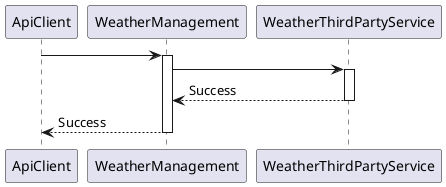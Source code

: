 @startuml
autoactivate on
'actor client
'actor client

ApiClient -> WeatherManagement
WeatherManagement -> WeatherThirdPartyService
WeatherThirdPartyService --> WeatherManagement: Success
WeatherManagement --> ApiClient: Success

@enduml